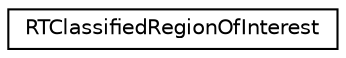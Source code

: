 digraph "Graphical Class Hierarchy"
{
  edge [fontname="Helvetica",fontsize="10",labelfontname="Helvetica",labelfontsize="10"];
  node [fontname="Helvetica",fontsize="10",shape=record];
  rankdir="LR";
  Node0 [label="RTClassifiedRegionOfInterest",height=0.2,width=0.4,color="black", fillcolor="white", style="filled",URL="$struct_r_t_classified_region_of_interest.html",tooltip="Represents a classified region of an image with a zero indexed class ID and probability value..."];
}
